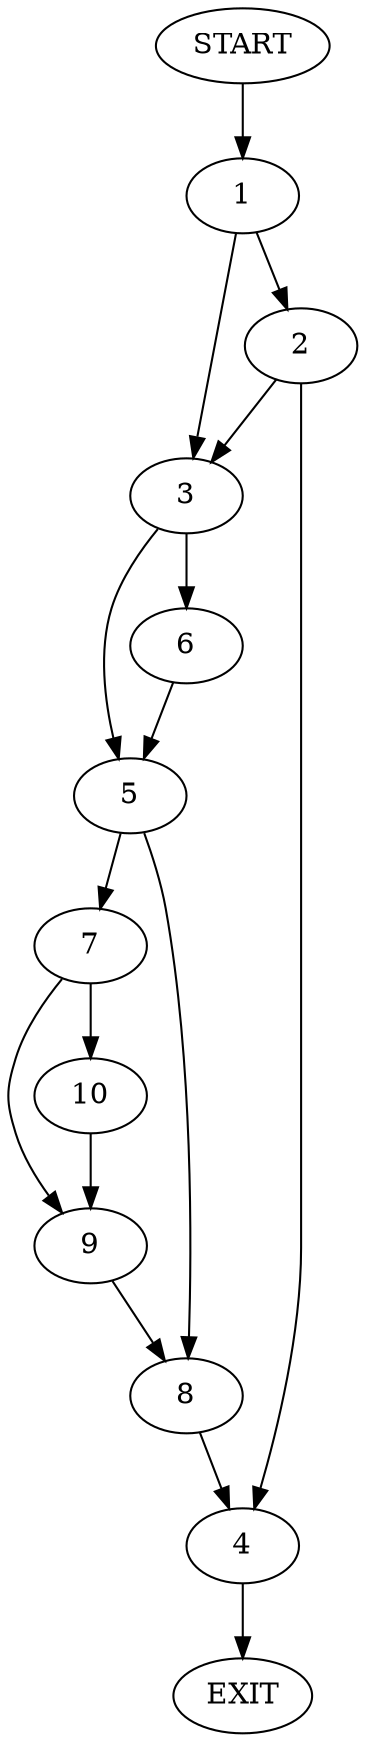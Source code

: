 digraph {
0 [label="START"]
11 [label="EXIT"]
0 -> 1
1 -> 2
1 -> 3
2 -> 4
2 -> 3
3 -> 5
3 -> 6
4 -> 11
5 -> 7
5 -> 8
6 -> 5
7 -> 9
7 -> 10
8 -> 4
10 -> 9
9 -> 8
}
